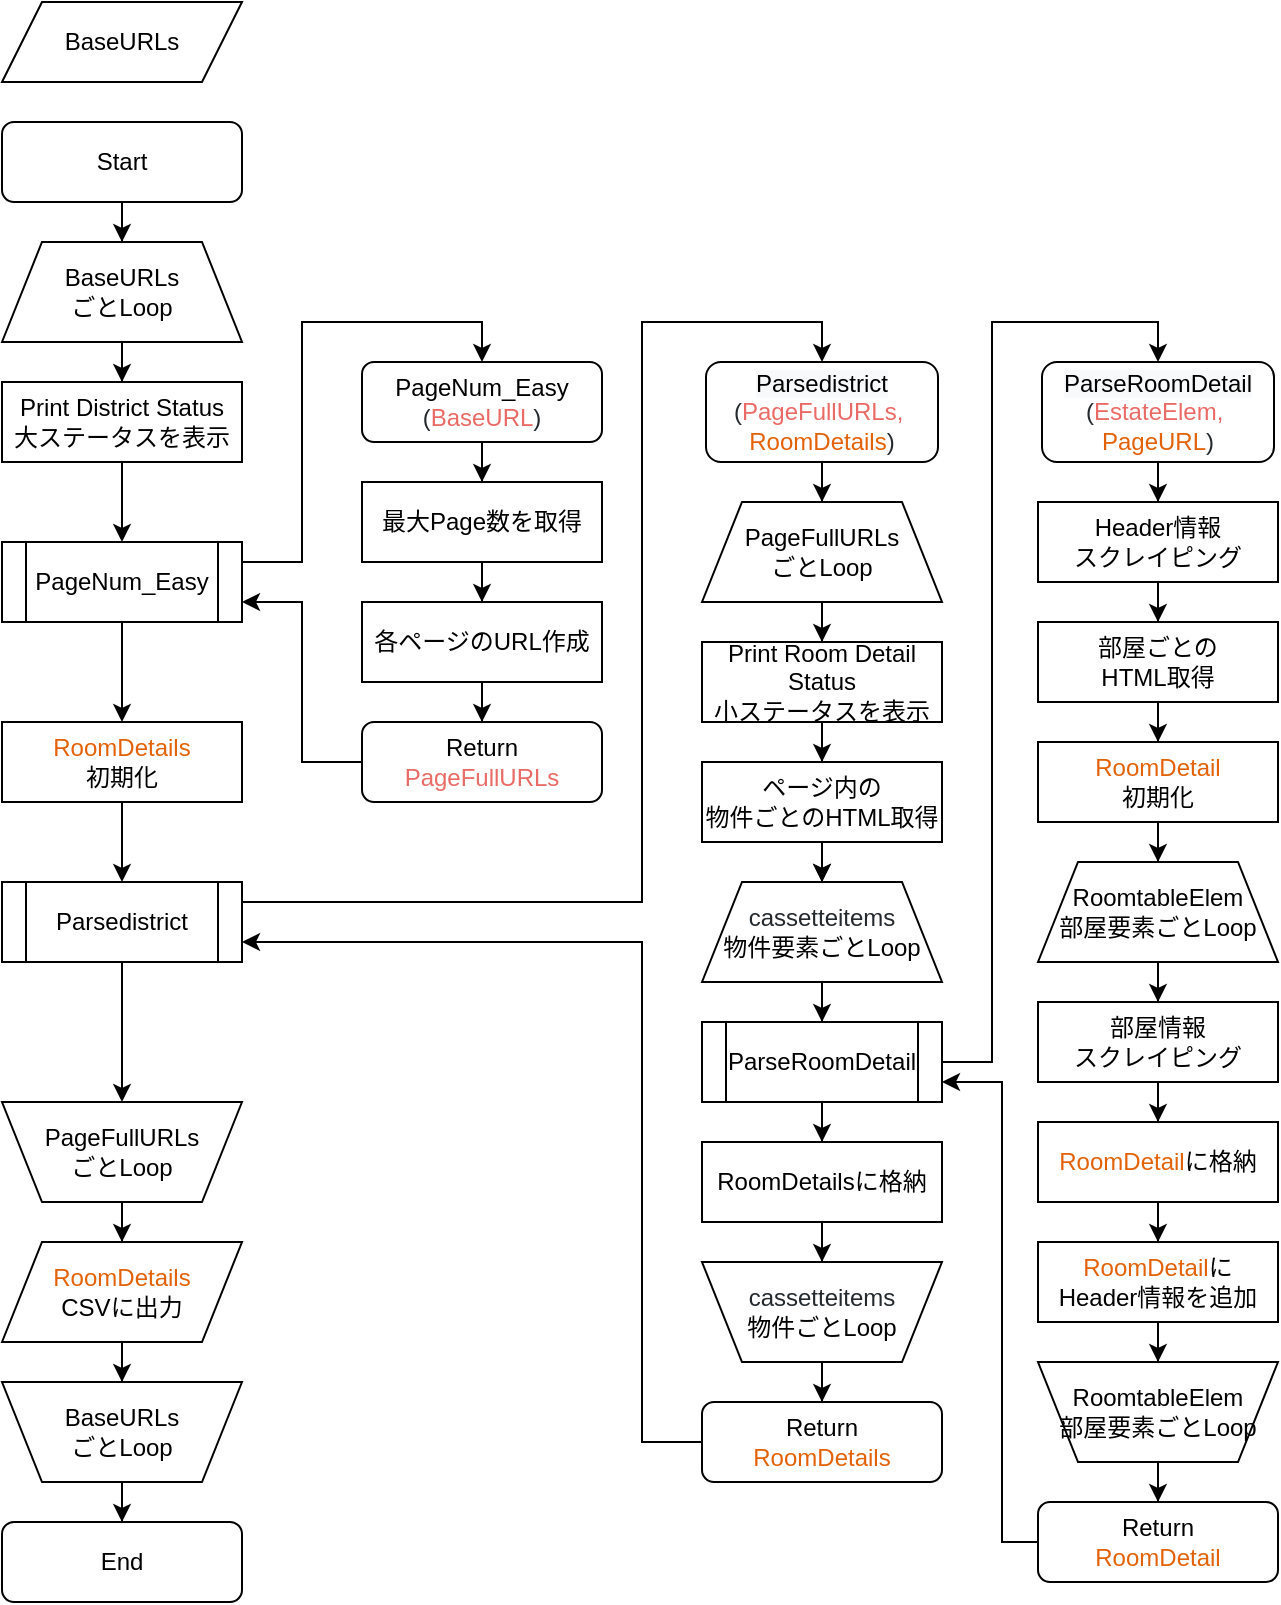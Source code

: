 <mxfile version="14.7.7" type="github">
  <diagram id="C5RBs43oDa-KdzZeNtuy" name="Page-1">
    <mxGraphModel dx="946" dy="589" grid="1" gridSize="10" guides="1" tooltips="1" connect="1" arrows="1" fold="1" page="1" pageScale="1" pageWidth="827" pageHeight="1169" math="0" shadow="0">
      <root>
        <mxCell id="WIyWlLk6GJQsqaUBKTNV-0" />
        <mxCell id="WIyWlLk6GJQsqaUBKTNV-1" parent="WIyWlLk6GJQsqaUBKTNV-0" />
        <mxCell id="9Kswj52puxj7toGKXcYN-34" value="" style="edgeStyle=orthogonalEdgeStyle;rounded=0;orthogonalLoop=1;jettySize=auto;html=1;" edge="1" parent="WIyWlLk6GJQsqaUBKTNV-1" source="WIyWlLk6GJQsqaUBKTNV-3" target="9Kswj52puxj7toGKXcYN-2">
          <mxGeometry relative="1" as="geometry" />
        </mxCell>
        <mxCell id="WIyWlLk6GJQsqaUBKTNV-3" value="Start" style="rounded=1;whiteSpace=wrap;html=1;fontSize=12;glass=0;strokeWidth=1;shadow=0;" parent="WIyWlLk6GJQsqaUBKTNV-1" vertex="1">
          <mxGeometry x="160" y="80" width="120" height="40" as="geometry" />
        </mxCell>
        <mxCell id="WIyWlLk6GJQsqaUBKTNV-4" value="Yes" style="rounded=0;html=1;jettySize=auto;orthogonalLoop=1;fontSize=11;endArrow=block;endFill=0;endSize=8;strokeWidth=1;shadow=0;labelBackgroundColor=none;edgeStyle=orthogonalEdgeStyle;" parent="WIyWlLk6GJQsqaUBKTNV-1" target="WIyWlLk6GJQsqaUBKTNV-10" edge="1">
          <mxGeometry y="20" relative="1" as="geometry">
            <mxPoint as="offset" />
            <mxPoint x="220" y="250" as="sourcePoint" />
          </mxGeometry>
        </mxCell>
        <mxCell id="WIyWlLk6GJQsqaUBKTNV-5" value="No" style="edgeStyle=orthogonalEdgeStyle;rounded=0;html=1;jettySize=auto;orthogonalLoop=1;fontSize=11;endArrow=block;endFill=0;endSize=8;strokeWidth=1;shadow=0;labelBackgroundColor=none;" parent="WIyWlLk6GJQsqaUBKTNV-1" target="WIyWlLk6GJQsqaUBKTNV-7" edge="1">
          <mxGeometry y="10" relative="1" as="geometry">
            <mxPoint as="offset" />
            <mxPoint x="270" y="210" as="sourcePoint" />
          </mxGeometry>
        </mxCell>
        <mxCell id="WIyWlLk6GJQsqaUBKTNV-9" value="Yes" style="edgeStyle=orthogonalEdgeStyle;rounded=0;html=1;jettySize=auto;orthogonalLoop=1;fontSize=11;endArrow=block;endFill=0;endSize=8;strokeWidth=1;shadow=0;labelBackgroundColor=none;" parent="WIyWlLk6GJQsqaUBKTNV-1" target="WIyWlLk6GJQsqaUBKTNV-12" edge="1">
          <mxGeometry y="10" relative="1" as="geometry">
            <mxPoint as="offset" />
            <mxPoint x="270" y="330" as="sourcePoint" />
          </mxGeometry>
        </mxCell>
        <mxCell id="WIyWlLk6GJQsqaUBKTNV-11" value="End" style="rounded=1;whiteSpace=wrap;html=1;fontSize=12;glass=0;strokeWidth=1;shadow=0;" parent="WIyWlLk6GJQsqaUBKTNV-1" vertex="1">
          <mxGeometry x="160" y="780" width="120" height="40" as="geometry" />
        </mxCell>
        <mxCell id="9Kswj52puxj7toGKXcYN-0" value="BaseURLs" style="shape=parallelogram;perimeter=parallelogramPerimeter;whiteSpace=wrap;html=1;fixedSize=1;" vertex="1" parent="WIyWlLk6GJQsqaUBKTNV-1">
          <mxGeometry x="160" y="20" width="120" height="40" as="geometry" />
        </mxCell>
        <mxCell id="9Kswj52puxj7toGKXcYN-5" value="" style="edgeStyle=orthogonalEdgeStyle;rounded=0;orthogonalLoop=1;jettySize=auto;html=1;" edge="1" parent="WIyWlLk6GJQsqaUBKTNV-1" source="9Kswj52puxj7toGKXcYN-2" target="9Kswj52puxj7toGKXcYN-14">
          <mxGeometry relative="1" as="geometry" />
        </mxCell>
        <mxCell id="9Kswj52puxj7toGKXcYN-2" value="BaseURLs&lt;br&gt;ごとLoop" style="shape=trapezoid;perimeter=trapezoidPerimeter;whiteSpace=wrap;html=1;fixedSize=1;" vertex="1" parent="WIyWlLk6GJQsqaUBKTNV-1">
          <mxGeometry x="160" y="140" width="120" height="50" as="geometry" />
        </mxCell>
        <mxCell id="9Kswj52puxj7toGKXcYN-32" value="" style="edgeStyle=orthogonalEdgeStyle;rounded=0;orthogonalLoop=1;jettySize=auto;html=1;" edge="1" parent="WIyWlLk6GJQsqaUBKTNV-1" source="9Kswj52puxj7toGKXcYN-3" target="WIyWlLk6GJQsqaUBKTNV-11">
          <mxGeometry relative="1" as="geometry" />
        </mxCell>
        <mxCell id="9Kswj52puxj7toGKXcYN-3" value="BaseURLs&lt;br&gt;ごとLoop" style="shape=trapezoid;perimeter=trapezoidPerimeter;whiteSpace=wrap;html=1;fixedSize=1;direction=west;" vertex="1" parent="WIyWlLk6GJQsqaUBKTNV-1">
          <mxGeometry x="160" y="710" width="120" height="50" as="geometry" />
        </mxCell>
        <mxCell id="9Kswj52puxj7toGKXcYN-10" value="" style="edgeStyle=orthogonalEdgeStyle;rounded=0;orthogonalLoop=1;jettySize=auto;html=1;exitX=0.5;exitY=1;exitDx=0;exitDy=0;" edge="1" parent="WIyWlLk6GJQsqaUBKTNV-1" source="9Kswj52puxj7toGKXcYN-14" target="9Kswj52puxj7toGKXcYN-9">
          <mxGeometry relative="1" as="geometry">
            <mxPoint x="220" y="270" as="sourcePoint" />
          </mxGeometry>
        </mxCell>
        <mxCell id="9Kswj52puxj7toGKXcYN-19" value="" style="edgeStyle=orthogonalEdgeStyle;rounded=0;orthogonalLoop=1;jettySize=auto;html=1;" edge="1" parent="WIyWlLk6GJQsqaUBKTNV-1" source="9Kswj52puxj7toGKXcYN-6" target="9Kswj52puxj7toGKXcYN-18">
          <mxGeometry relative="1" as="geometry" />
        </mxCell>
        <mxCell id="9Kswj52puxj7toGKXcYN-6" value="&lt;span class=&quot;pl-v&quot; style=&quot;box-sizing: border-box ; font-family: , , &amp;#34;sf mono&amp;#34; , &amp;#34;consolas&amp;#34; , &amp;#34;liberation mono&amp;#34; , &amp;#34;menlo&amp;#34; , monospace ; background-color: rgb(255 , 255 , 255)&quot;&gt;&lt;span class=&quot;pl-token&quot; style=&quot;box-sizing: border-box&quot;&gt;PageNum_Easy&lt;br&gt;&lt;/span&gt;&lt;/span&gt;&lt;span style=&quot;color: rgb(36 , 41 , 46) ; font-family: , , &amp;#34;sf mono&amp;#34; , &amp;#34;consolas&amp;#34; , &amp;#34;liberation mono&amp;#34; , &amp;#34;menlo&amp;#34; , monospace ; background-color: rgb(255 , 255 , 255)&quot;&gt;(&lt;/span&gt;&lt;span style=&quot;background-color: rgb(255 , 255 , 255)&quot;&gt;&lt;font color=&quot;#ea6b66&quot;&gt;BaseURL&lt;/font&gt;&lt;/span&gt;&lt;span style=&quot;color: rgb(36 , 41 , 46) ; font-family: , , &amp;#34;sf mono&amp;#34; , &amp;#34;consolas&amp;#34; , &amp;#34;liberation mono&amp;#34; , &amp;#34;menlo&amp;#34; , monospace ; background-color: rgb(255 , 255 , 255)&quot;&gt;)&lt;/span&gt;" style="rounded=1;whiteSpace=wrap;html=1;fontSize=12;glass=0;strokeWidth=1;shadow=0;" vertex="1" parent="WIyWlLk6GJQsqaUBKTNV-1">
          <mxGeometry x="340" y="200" width="120" height="40" as="geometry" />
        </mxCell>
        <mxCell id="9Kswj52puxj7toGKXcYN-12" style="edgeStyle=orthogonalEdgeStyle;rounded=0;orthogonalLoop=1;jettySize=auto;html=1;entryX=0.5;entryY=0;entryDx=0;entryDy=0;exitX=1;exitY=0.25;exitDx=0;exitDy=0;" edge="1" parent="WIyWlLk6GJQsqaUBKTNV-1" source="9Kswj52puxj7toGKXcYN-9" target="9Kswj52puxj7toGKXcYN-6">
          <mxGeometry relative="1" as="geometry" />
        </mxCell>
        <mxCell id="9Kswj52puxj7toGKXcYN-27" value="" style="edgeStyle=orthogonalEdgeStyle;rounded=0;orthogonalLoop=1;jettySize=auto;html=1;entryX=0.5;entryY=0;entryDx=0;entryDy=0;" edge="1" parent="WIyWlLk6GJQsqaUBKTNV-1" source="9Kswj52puxj7toGKXcYN-9" target="9Kswj52puxj7toGKXcYN-46">
          <mxGeometry relative="1" as="geometry">
            <mxPoint x="130" y="400" as="targetPoint" />
          </mxGeometry>
        </mxCell>
        <mxCell id="9Kswj52puxj7toGKXcYN-9" value="PageNum_Easy" style="shape=process;whiteSpace=wrap;html=1;backgroundOutline=1;" vertex="1" parent="WIyWlLk6GJQsqaUBKTNV-1">
          <mxGeometry x="160" y="290" width="120" height="40" as="geometry" />
        </mxCell>
        <mxCell id="9Kswj52puxj7toGKXcYN-14" value="&lt;span&gt;Print District Status&lt;/span&gt;&lt;br&gt;&lt;span&gt;大ステータスを表示&lt;/span&gt;" style="rounded=0;whiteSpace=wrap;html=1;" vertex="1" parent="WIyWlLk6GJQsqaUBKTNV-1">
          <mxGeometry x="160" y="210" width="120" height="40" as="geometry" />
        </mxCell>
        <mxCell id="9Kswj52puxj7toGKXcYN-21" value="" style="edgeStyle=orthogonalEdgeStyle;rounded=0;orthogonalLoop=1;jettySize=auto;html=1;" edge="1" parent="WIyWlLk6GJQsqaUBKTNV-1" source="9Kswj52puxj7toGKXcYN-18" target="9Kswj52puxj7toGKXcYN-20">
          <mxGeometry relative="1" as="geometry" />
        </mxCell>
        <mxCell id="9Kswj52puxj7toGKXcYN-18" value="最大Page数を取得" style="rounded=0;whiteSpace=wrap;html=1;" vertex="1" parent="WIyWlLk6GJQsqaUBKTNV-1">
          <mxGeometry x="340" y="260" width="120" height="40" as="geometry" />
        </mxCell>
        <mxCell id="9Kswj52puxj7toGKXcYN-23" value="" style="edgeStyle=orthogonalEdgeStyle;rounded=0;orthogonalLoop=1;jettySize=auto;html=1;entryX=0.5;entryY=0;entryDx=0;entryDy=0;" edge="1" parent="WIyWlLk6GJQsqaUBKTNV-1" source="9Kswj52puxj7toGKXcYN-20" target="9Kswj52puxj7toGKXcYN-22">
          <mxGeometry relative="1" as="geometry">
            <mxPoint x="400" y="380" as="targetPoint" />
          </mxGeometry>
        </mxCell>
        <mxCell id="9Kswj52puxj7toGKXcYN-20" value="各ページのURL作成" style="rounded=0;whiteSpace=wrap;html=1;" vertex="1" parent="WIyWlLk6GJQsqaUBKTNV-1">
          <mxGeometry x="340" y="320" width="120" height="40" as="geometry" />
        </mxCell>
        <mxCell id="9Kswj52puxj7toGKXcYN-24" style="edgeStyle=orthogonalEdgeStyle;rounded=0;orthogonalLoop=1;jettySize=auto;html=1;entryX=1;entryY=0.75;entryDx=0;entryDy=0;exitX=0;exitY=0.5;exitDx=0;exitDy=0;" edge="1" parent="WIyWlLk6GJQsqaUBKTNV-1" source="9Kswj52puxj7toGKXcYN-22" target="9Kswj52puxj7toGKXcYN-9">
          <mxGeometry relative="1" as="geometry">
            <mxPoint x="340" y="390" as="sourcePoint" />
          </mxGeometry>
        </mxCell>
        <mxCell id="9Kswj52puxj7toGKXcYN-22" value="&lt;span style=&quot;background-color: rgb(255 , 255 , 255)&quot;&gt;Return&lt;br&gt;&lt;/span&gt;&lt;span style=&quot;background-color: rgb(255 , 255 , 255)&quot;&gt;&lt;font color=&quot;#ea6b66&quot;&gt;PageFullURLs&lt;/font&gt;&lt;/span&gt;" style="rounded=1;whiteSpace=wrap;html=1;fontSize=12;glass=0;strokeWidth=1;shadow=0;" vertex="1" parent="WIyWlLk6GJQsqaUBKTNV-1">
          <mxGeometry x="340" y="380" width="120" height="40" as="geometry" />
        </mxCell>
        <mxCell id="9Kswj52puxj7toGKXcYN-37" value="" style="edgeStyle=orthogonalEdgeStyle;rounded=0;orthogonalLoop=1;jettySize=auto;html=1;" edge="1" parent="WIyWlLk6GJQsqaUBKTNV-1" source="9Kswj52puxj7toGKXcYN-26" target="9Kswj52puxj7toGKXcYN-31">
          <mxGeometry relative="1" as="geometry" />
        </mxCell>
        <mxCell id="9Kswj52puxj7toGKXcYN-26" value="PageFullURLs&lt;br&gt;ごとLoop" style="shape=trapezoid;perimeter=trapezoidPerimeter;whiteSpace=wrap;html=1;fixedSize=1;" vertex="1" parent="WIyWlLk6GJQsqaUBKTNV-1">
          <mxGeometry x="510" y="270" width="120" height="50" as="geometry" />
        </mxCell>
        <mxCell id="9Kswj52puxj7toGKXcYN-41" value="" style="edgeStyle=orthogonalEdgeStyle;rounded=0;orthogonalLoop=1;jettySize=auto;html=1;" edge="1" parent="WIyWlLk6GJQsqaUBKTNV-1" source="9Kswj52puxj7toGKXcYN-29" target="9Kswj52puxj7toGKXcYN-40">
          <mxGeometry relative="1" as="geometry" />
        </mxCell>
        <mxCell id="9Kswj52puxj7toGKXcYN-29" value="PageFullURLs&lt;br&gt;ごとLoop" style="shape=trapezoid;perimeter=trapezoidPerimeter;whiteSpace=wrap;html=1;fixedSize=1;direction=west;" vertex="1" parent="WIyWlLk6GJQsqaUBKTNV-1">
          <mxGeometry x="160" y="570" width="120" height="50" as="geometry" />
        </mxCell>
        <mxCell id="9Kswj52puxj7toGKXcYN-54" value="" style="edgeStyle=orthogonalEdgeStyle;rounded=0;orthogonalLoop=1;jettySize=auto;html=1;" edge="1" parent="WIyWlLk6GJQsqaUBKTNV-1" source="9Kswj52puxj7toGKXcYN-31" target="9Kswj52puxj7toGKXcYN-53">
          <mxGeometry relative="1" as="geometry" />
        </mxCell>
        <mxCell id="9Kswj52puxj7toGKXcYN-76" value="" style="edgeStyle=orthogonalEdgeStyle;rounded=0;orthogonalLoop=1;jettySize=auto;html=1;" edge="1" parent="WIyWlLk6GJQsqaUBKTNV-1" source="9Kswj52puxj7toGKXcYN-31" target="9Kswj52puxj7toGKXcYN-55">
          <mxGeometry relative="1" as="geometry" />
        </mxCell>
        <mxCell id="9Kswj52puxj7toGKXcYN-31" value="&lt;span&gt;Print Room Detail Status&lt;/span&gt;&lt;br&gt;&lt;span&gt;小ステータスを表示&lt;/span&gt;" style="rounded=0;whiteSpace=wrap;html=1;" vertex="1" parent="WIyWlLk6GJQsqaUBKTNV-1">
          <mxGeometry x="510" y="340" width="120" height="40" as="geometry" />
        </mxCell>
        <mxCell id="9Kswj52puxj7toGKXcYN-42" value="" style="edgeStyle=orthogonalEdgeStyle;rounded=0;orthogonalLoop=1;jettySize=auto;html=1;" edge="1" parent="WIyWlLk6GJQsqaUBKTNV-1" source="9Kswj52puxj7toGKXcYN-40" target="9Kswj52puxj7toGKXcYN-3">
          <mxGeometry relative="1" as="geometry" />
        </mxCell>
        <mxCell id="9Kswj52puxj7toGKXcYN-40" value="&lt;span style=&quot;color: rgb(227 , 98 , 9) ; font-family: , , &amp;#34;sf mono&amp;#34; , &amp;#34;consolas&amp;#34; , &amp;#34;liberation mono&amp;#34; , &amp;#34;menlo&amp;#34; , monospace ; background-color: rgb(255 , 255 , 255)&quot;&gt;RoomDetails&lt;/span&gt;&lt;br&gt;CSVに出力" style="shape=parallelogram;perimeter=parallelogramPerimeter;whiteSpace=wrap;html=1;fixedSize=1;" vertex="1" parent="WIyWlLk6GJQsqaUBKTNV-1">
          <mxGeometry x="160" y="640" width="120" height="50" as="geometry" />
        </mxCell>
        <mxCell id="9Kswj52puxj7toGKXcYN-48" style="edgeStyle=orthogonalEdgeStyle;rounded=0;orthogonalLoop=1;jettySize=auto;html=1;entryX=0.5;entryY=0;entryDx=0;entryDy=0;exitX=1;exitY=0.25;exitDx=0;exitDy=0;" edge="1" parent="WIyWlLk6GJQsqaUBKTNV-1" source="9Kswj52puxj7toGKXcYN-43" target="9Kswj52puxj7toGKXcYN-45">
          <mxGeometry relative="1" as="geometry">
            <Array as="points">
              <mxPoint x="480" y="470" />
              <mxPoint x="480" y="180" />
              <mxPoint x="570" y="180" />
            </Array>
          </mxGeometry>
        </mxCell>
        <mxCell id="9Kswj52puxj7toGKXcYN-64" value="" style="edgeStyle=orthogonalEdgeStyle;rounded=0;orthogonalLoop=1;jettySize=auto;html=1;entryX=0.5;entryY=1;entryDx=0;entryDy=0;" edge="1" parent="WIyWlLk6GJQsqaUBKTNV-1" source="9Kswj52puxj7toGKXcYN-43" target="9Kswj52puxj7toGKXcYN-29">
          <mxGeometry relative="1" as="geometry">
            <mxPoint x="220" y="540" as="targetPoint" />
          </mxGeometry>
        </mxCell>
        <mxCell id="9Kswj52puxj7toGKXcYN-43" value="Parsedistrict" style="shape=process;whiteSpace=wrap;html=1;backgroundOutline=1;" vertex="1" parent="WIyWlLk6GJQsqaUBKTNV-1">
          <mxGeometry x="160" y="460" width="120" height="40" as="geometry" />
        </mxCell>
        <mxCell id="9Kswj52puxj7toGKXcYN-52" style="edgeStyle=orthogonalEdgeStyle;rounded=0;orthogonalLoop=1;jettySize=auto;html=1;entryX=0.5;entryY=0;entryDx=0;entryDy=0;" edge="1" parent="WIyWlLk6GJQsqaUBKTNV-1" source="9Kswj52puxj7toGKXcYN-45" target="9Kswj52puxj7toGKXcYN-26">
          <mxGeometry relative="1" as="geometry" />
        </mxCell>
        <mxCell id="9Kswj52puxj7toGKXcYN-45" value="&lt;span class=&quot;pl-v&quot; style=&quot;box-sizing: border-box ; font-family: , , &amp;#34;sf mono&amp;#34; , &amp;#34;consolas&amp;#34; , &amp;#34;liberation mono&amp;#34; , &amp;#34;menlo&amp;#34; , monospace ; background-color: rgb(255 , 255 , 255)&quot;&gt;&lt;span class=&quot;pl-token&quot; style=&quot;box-sizing: border-box&quot;&gt;&lt;span style=&quot;background-color: rgb(248 , 249 , 250)&quot;&gt;Parsedistrict&lt;/span&gt;&lt;br&gt;&lt;/span&gt;&lt;/span&gt;&lt;span style=&quot;color: rgb(36 , 41 , 46) ; font-family: , , &amp;#34;sf mono&amp;#34; , &amp;#34;consolas&amp;#34; , &amp;#34;liberation mono&amp;#34; , &amp;#34;menlo&amp;#34; , monospace ; background-color: rgb(255 , 255 , 255)&quot;&gt;(&lt;/span&gt;&lt;span style=&quot;color: rgb(234 , 107 , 102) ; background-color: rgb(255 , 255 , 255)&quot;&gt;PageFullURLs,&amp;nbsp;&lt;br&gt;&lt;/span&gt;&lt;span style=&quot;color: rgb(227 , 98 , 9) ; font-family: , , &amp;#34;sf mono&amp;#34; , &amp;#34;consolas&amp;#34; , &amp;#34;liberation mono&amp;#34; , &amp;#34;menlo&amp;#34; , monospace ; background-color: rgb(255 , 255 , 255)&quot;&gt;RoomDetails&lt;/span&gt;&lt;span style=&quot;color: rgb(36 , 41 , 46) ; font-family: , , &amp;#34;sf mono&amp;#34; , &amp;#34;consolas&amp;#34; , &amp;#34;liberation mono&amp;#34; , &amp;#34;menlo&amp;#34; , monospace ; background-color: rgb(255 , 255 , 255)&quot;&gt;)&lt;/span&gt;" style="rounded=1;whiteSpace=wrap;html=1;fontSize=12;glass=0;strokeWidth=1;shadow=0;" vertex="1" parent="WIyWlLk6GJQsqaUBKTNV-1">
          <mxGeometry x="512" y="200" width="116" height="50" as="geometry" />
        </mxCell>
        <mxCell id="9Kswj52puxj7toGKXcYN-47" value="" style="edgeStyle=orthogonalEdgeStyle;rounded=0;orthogonalLoop=1;jettySize=auto;html=1;" edge="1" parent="WIyWlLk6GJQsqaUBKTNV-1" source="9Kswj52puxj7toGKXcYN-46" target="9Kswj52puxj7toGKXcYN-43">
          <mxGeometry relative="1" as="geometry" />
        </mxCell>
        <mxCell id="9Kswj52puxj7toGKXcYN-46" value="&lt;span style=&quot;color: rgb(227 , 98 , 9) ; background-color: rgb(255 , 255 , 255)&quot;&gt;RoomDetails&lt;br&gt;&lt;/span&gt;初期化" style="whiteSpace=wrap;html=1;" vertex="1" parent="WIyWlLk6GJQsqaUBKTNV-1">
          <mxGeometry x="160" y="380" width="120" height="40" as="geometry" />
        </mxCell>
        <mxCell id="9Kswj52puxj7toGKXcYN-56" value="" style="edgeStyle=orthogonalEdgeStyle;rounded=0;orthogonalLoop=1;jettySize=auto;html=1;" edge="1" parent="WIyWlLk6GJQsqaUBKTNV-1" source="9Kswj52puxj7toGKXcYN-53" target="9Kswj52puxj7toGKXcYN-55">
          <mxGeometry relative="1" as="geometry" />
        </mxCell>
        <mxCell id="9Kswj52puxj7toGKXcYN-53" value="ページ内の&lt;br&gt;物件ごとのHTML取得" style="whiteSpace=wrap;html=1;rounded=0;" vertex="1" parent="WIyWlLk6GJQsqaUBKTNV-1">
          <mxGeometry x="510" y="400" width="120" height="40" as="geometry" />
        </mxCell>
        <mxCell id="9Kswj52puxj7toGKXcYN-59" value="" style="edgeStyle=orthogonalEdgeStyle;rounded=0;orthogonalLoop=1;jettySize=auto;html=1;" edge="1" parent="WIyWlLk6GJQsqaUBKTNV-1" source="9Kswj52puxj7toGKXcYN-55" target="9Kswj52puxj7toGKXcYN-58">
          <mxGeometry relative="1" as="geometry" />
        </mxCell>
        <mxCell id="9Kswj52puxj7toGKXcYN-55" value="&lt;span style=&quot;color: rgb(36 , 41 , 46) ; font-family: , , &amp;#34;sf mono&amp;#34; , &amp;#34;consolas&amp;#34; , &amp;#34;liberation mono&amp;#34; , &amp;#34;menlo&amp;#34; , monospace ; background-color: rgb(255 , 255 , 255)&quot;&gt;cassetteitems&lt;br&gt;&lt;/span&gt;物件要素ごとLoop" style="shape=trapezoid;perimeter=trapezoidPerimeter;whiteSpace=wrap;html=1;fixedSize=1;" vertex="1" parent="WIyWlLk6GJQsqaUBKTNV-1">
          <mxGeometry x="510" y="460" width="120" height="50" as="geometry" />
        </mxCell>
        <mxCell id="9Kswj52puxj7toGKXcYN-62" value="" style="edgeStyle=orthogonalEdgeStyle;rounded=0;orthogonalLoop=1;jettySize=auto;html=1;" edge="1" parent="WIyWlLk6GJQsqaUBKTNV-1" source="9Kswj52puxj7toGKXcYN-57" target="9Kswj52puxj7toGKXcYN-61">
          <mxGeometry relative="1" as="geometry" />
        </mxCell>
        <mxCell id="9Kswj52puxj7toGKXcYN-57" value="&lt;span style=&quot;color: rgb(36 , 41 , 46) ; font-family: , , &amp;#34;sf mono&amp;#34; , &amp;#34;consolas&amp;#34; , &amp;#34;liberation mono&amp;#34; , &amp;#34;menlo&amp;#34; , monospace ; background-color: rgb(255 , 255 , 255)&quot;&gt;cassetteitems&lt;br&gt;&lt;/span&gt;物件ごとLoop" style="shape=trapezoid;perimeter=trapezoidPerimeter;whiteSpace=wrap;html=1;fixedSize=1;direction=west;" vertex="1" parent="WIyWlLk6GJQsqaUBKTNV-1">
          <mxGeometry x="510" y="650" width="120" height="50" as="geometry" />
        </mxCell>
        <mxCell id="9Kswj52puxj7toGKXcYN-60" value="" style="edgeStyle=orthogonalEdgeStyle;rounded=0;orthogonalLoop=1;jettySize=auto;html=1;" edge="1" parent="WIyWlLk6GJQsqaUBKTNV-1" source="9Kswj52puxj7toGKXcYN-58" target="9Kswj52puxj7toGKXcYN-69">
          <mxGeometry relative="1" as="geometry" />
        </mxCell>
        <mxCell id="9Kswj52puxj7toGKXcYN-66" style="edgeStyle=orthogonalEdgeStyle;rounded=0;orthogonalLoop=1;jettySize=auto;html=1;entryX=0.5;entryY=0;entryDx=0;entryDy=0;" edge="1" parent="WIyWlLk6GJQsqaUBKTNV-1" source="9Kswj52puxj7toGKXcYN-58" target="9Kswj52puxj7toGKXcYN-65">
          <mxGeometry relative="1" as="geometry">
            <Array as="points">
              <mxPoint x="655" y="550" />
              <mxPoint x="655" y="180" />
              <mxPoint x="738" y="180" />
            </Array>
          </mxGeometry>
        </mxCell>
        <mxCell id="9Kswj52puxj7toGKXcYN-58" value="ParseRoomDetail" style="shape=process;whiteSpace=wrap;html=1;backgroundOutline=1;" vertex="1" parent="WIyWlLk6GJQsqaUBKTNV-1">
          <mxGeometry x="510" y="530" width="120" height="40" as="geometry" />
        </mxCell>
        <mxCell id="9Kswj52puxj7toGKXcYN-63" style="edgeStyle=orthogonalEdgeStyle;rounded=0;orthogonalLoop=1;jettySize=auto;html=1;entryX=1;entryY=0.75;entryDx=0;entryDy=0;exitX=0;exitY=0.5;exitDx=0;exitDy=0;" edge="1" parent="WIyWlLk6GJQsqaUBKTNV-1" source="9Kswj52puxj7toGKXcYN-61" target="9Kswj52puxj7toGKXcYN-43">
          <mxGeometry relative="1" as="geometry">
            <Array as="points">
              <mxPoint x="480" y="740" />
              <mxPoint x="480" y="490" />
            </Array>
          </mxGeometry>
        </mxCell>
        <mxCell id="9Kswj52puxj7toGKXcYN-61" value="&lt;span style=&quot;background-color: rgb(255 , 255 , 255)&quot;&gt;Return&lt;br&gt;&lt;/span&gt;&lt;span style=&quot;color: rgb(227 , 98 , 9) ; font-family: , , &amp;#34;sf mono&amp;#34; , &amp;#34;consolas&amp;#34; , &amp;#34;liberation mono&amp;#34; , &amp;#34;menlo&amp;#34; , monospace ; background-color: rgb(255 , 255 , 255)&quot;&gt;RoomDetails&lt;/span&gt;" style="rounded=1;whiteSpace=wrap;html=1;fontSize=12;glass=0;strokeWidth=1;shadow=0;" vertex="1" parent="WIyWlLk6GJQsqaUBKTNV-1">
          <mxGeometry x="510" y="720" width="120" height="40" as="geometry" />
        </mxCell>
        <mxCell id="9Kswj52puxj7toGKXcYN-68" value="" style="edgeStyle=orthogonalEdgeStyle;rounded=0;orthogonalLoop=1;jettySize=auto;html=1;" edge="1" parent="WIyWlLk6GJQsqaUBKTNV-1" source="9Kswj52puxj7toGKXcYN-65" target="9Kswj52puxj7toGKXcYN-67">
          <mxGeometry relative="1" as="geometry" />
        </mxCell>
        <mxCell id="9Kswj52puxj7toGKXcYN-65" value="&lt;span class=&quot;pl-v&quot; style=&quot;box-sizing: border-box ; font-family: , , &amp;#34;sf mono&amp;#34; , &amp;#34;consolas&amp;#34; , &amp;#34;liberation mono&amp;#34; , &amp;#34;menlo&amp;#34; , monospace ; background-color: rgb(255 , 255 , 255)&quot;&gt;&lt;span class=&quot;pl-token&quot; style=&quot;box-sizing: border-box&quot;&gt;&lt;span style=&quot;background-color: rgb(248 , 249 , 250)&quot;&gt;ParseRoomDetail&lt;/span&gt;&lt;br&gt;&lt;/span&gt;&lt;/span&gt;&lt;span style=&quot;color: rgb(36 , 41 , 46) ; font-family: , , &amp;#34;sf mono&amp;#34; , &amp;#34;consolas&amp;#34; , &amp;#34;liberation mono&amp;#34; , &amp;#34;menlo&amp;#34; , monospace ; background-color: rgb(255 , 255 , 255)&quot;&gt;(&lt;/span&gt;&lt;span style=&quot;color: rgb(234 , 107 , 102) ; background-color: rgb(255 , 255 , 255)&quot;&gt;EstateElem,&amp;nbsp;&lt;br&gt;&lt;/span&gt;&lt;span style=&quot;color: rgb(227 , 98 , 9) ; font-family: , , &amp;#34;sf mono&amp;#34; , &amp;#34;consolas&amp;#34; , &amp;#34;liberation mono&amp;#34; , &amp;#34;menlo&amp;#34; , monospace ; background-color: rgb(255 , 255 , 255)&quot;&gt;PageURL&lt;/span&gt;&lt;span style=&quot;color: rgb(36 , 41 , 46) ; font-family: , , &amp;#34;sf mono&amp;#34; , &amp;#34;consolas&amp;#34; , &amp;#34;liberation mono&amp;#34; , &amp;#34;menlo&amp;#34; , monospace ; background-color: rgb(255 , 255 , 255)&quot;&gt;)&lt;/span&gt;" style="rounded=1;whiteSpace=wrap;html=1;fontSize=12;glass=0;strokeWidth=1;shadow=0;" vertex="1" parent="WIyWlLk6GJQsqaUBKTNV-1">
          <mxGeometry x="680" y="200" width="116" height="50" as="geometry" />
        </mxCell>
        <mxCell id="9Kswj52puxj7toGKXcYN-77" value="" style="edgeStyle=orthogonalEdgeStyle;rounded=0;orthogonalLoop=1;jettySize=auto;html=1;" edge="1" parent="WIyWlLk6GJQsqaUBKTNV-1" source="9Kswj52puxj7toGKXcYN-67" target="9Kswj52puxj7toGKXcYN-75">
          <mxGeometry relative="1" as="geometry" />
        </mxCell>
        <mxCell id="9Kswj52puxj7toGKXcYN-67" value="Header情報&lt;br&gt;スクレイピング" style="rounded=0;whiteSpace=wrap;html=1;" vertex="1" parent="WIyWlLk6GJQsqaUBKTNV-1">
          <mxGeometry x="678" y="270" width="120" height="40" as="geometry" />
        </mxCell>
        <mxCell id="9Kswj52puxj7toGKXcYN-73" value="" style="edgeStyle=orthogonalEdgeStyle;rounded=0;orthogonalLoop=1;jettySize=auto;html=1;" edge="1" parent="WIyWlLk6GJQsqaUBKTNV-1" source="9Kswj52puxj7toGKXcYN-69" target="9Kswj52puxj7toGKXcYN-57">
          <mxGeometry relative="1" as="geometry" />
        </mxCell>
        <mxCell id="9Kswj52puxj7toGKXcYN-69" value="RoomDetailsに格納" style="whiteSpace=wrap;html=1;rounded=0;" vertex="1" parent="WIyWlLk6GJQsqaUBKTNV-1">
          <mxGeometry x="510" y="590" width="120" height="40" as="geometry" />
        </mxCell>
        <mxCell id="9Kswj52puxj7toGKXcYN-82" value="" style="edgeStyle=orthogonalEdgeStyle;rounded=0;orthogonalLoop=1;jettySize=auto;html=1;entryX=0.5;entryY=0;entryDx=0;entryDy=0;" edge="1" parent="WIyWlLk6GJQsqaUBKTNV-1" source="9Kswj52puxj7toGKXcYN-74" target="9Kswj52puxj7toGKXcYN-85">
          <mxGeometry relative="1" as="geometry" />
        </mxCell>
        <mxCell id="9Kswj52puxj7toGKXcYN-74" value="部屋情報&lt;br&gt;スクレイピング" style="rounded=0;whiteSpace=wrap;html=1;" vertex="1" parent="WIyWlLk6GJQsqaUBKTNV-1">
          <mxGeometry x="678" y="520" width="120" height="40" as="geometry" />
        </mxCell>
        <mxCell id="9Kswj52puxj7toGKXcYN-79" value="" style="edgeStyle=orthogonalEdgeStyle;rounded=0;orthogonalLoop=1;jettySize=auto;html=1;entryX=0.5;entryY=0;entryDx=0;entryDy=0;" edge="1" parent="WIyWlLk6GJQsqaUBKTNV-1" source="9Kswj52puxj7toGKXcYN-75" target="9Kswj52puxj7toGKXcYN-83">
          <mxGeometry relative="1" as="geometry" />
        </mxCell>
        <mxCell id="9Kswj52puxj7toGKXcYN-75" value="部屋ごとの&lt;br&gt;HTML取得" style="whiteSpace=wrap;html=1;rounded=0;" vertex="1" parent="WIyWlLk6GJQsqaUBKTNV-1">
          <mxGeometry x="678" y="330" width="120" height="40" as="geometry" />
        </mxCell>
        <mxCell id="9Kswj52puxj7toGKXcYN-80" value="" style="edgeStyle=orthogonalEdgeStyle;rounded=0;orthogonalLoop=1;jettySize=auto;html=1;" edge="1" parent="WIyWlLk6GJQsqaUBKTNV-1" source="9Kswj52puxj7toGKXcYN-78" target="9Kswj52puxj7toGKXcYN-74">
          <mxGeometry relative="1" as="geometry" />
        </mxCell>
        <mxCell id="9Kswj52puxj7toGKXcYN-78" value="&lt;span style=&quot;background-color: rgb(255 , 255 , 255)&quot;&gt;RoomtableElem&lt;/span&gt;&lt;span style=&quot;color: rgb(36 , 41 , 46) ; font-family: , , &amp;#34;sf mono&amp;#34; , &amp;#34;consolas&amp;#34; , &amp;#34;liberation mono&amp;#34; , &amp;#34;menlo&amp;#34; , monospace ; background-color: rgb(255 , 255 , 255)&quot;&gt;&lt;br&gt;&lt;/span&gt;部屋要素ごとLoop" style="shape=trapezoid;perimeter=trapezoidPerimeter;whiteSpace=wrap;html=1;fixedSize=1;" vertex="1" parent="WIyWlLk6GJQsqaUBKTNV-1">
          <mxGeometry x="678" y="450" width="120" height="50" as="geometry" />
        </mxCell>
        <mxCell id="9Kswj52puxj7toGKXcYN-89" value="" style="edgeStyle=orthogonalEdgeStyle;rounded=0;orthogonalLoop=1;jettySize=auto;html=1;" edge="1" parent="WIyWlLk6GJQsqaUBKTNV-1" source="9Kswj52puxj7toGKXcYN-81" target="9Kswj52puxj7toGKXcYN-88">
          <mxGeometry relative="1" as="geometry" />
        </mxCell>
        <mxCell id="9Kswj52puxj7toGKXcYN-81" value="&lt;span style=&quot;background-color: rgb(255 , 255 , 255)&quot;&gt;RoomtableElem&lt;/span&gt;&lt;span style=&quot;color: rgb(36 , 41 , 46) ; font-family: , , &amp;#34;sf mono&amp;#34; , &amp;#34;consolas&amp;#34; , &amp;#34;liberation mono&amp;#34; , &amp;#34;menlo&amp;#34; , monospace ; background-color: rgb(255 , 255 , 255)&quot;&gt;&lt;br&gt;&lt;/span&gt;部屋要素ごとLoop" style="shape=trapezoid;perimeter=trapezoidPerimeter;whiteSpace=wrap;html=1;fixedSize=1;direction=west;" vertex="1" parent="WIyWlLk6GJQsqaUBKTNV-1">
          <mxGeometry x="678" y="700" width="120" height="50" as="geometry" />
        </mxCell>
        <mxCell id="9Kswj52puxj7toGKXcYN-84" value="" style="edgeStyle=orthogonalEdgeStyle;rounded=0;orthogonalLoop=1;jettySize=auto;html=1;" edge="1" parent="WIyWlLk6GJQsqaUBKTNV-1" source="9Kswj52puxj7toGKXcYN-83" target="9Kswj52puxj7toGKXcYN-78">
          <mxGeometry relative="1" as="geometry" />
        </mxCell>
        <mxCell id="9Kswj52puxj7toGKXcYN-83" value="&lt;span style=&quot;color: rgb(227 , 98 , 9) ; background-color: rgb(255 , 255 , 255)&quot;&gt;RoomDetail&lt;br&gt;&lt;/span&gt;初期化" style="whiteSpace=wrap;html=1;" vertex="1" parent="WIyWlLk6GJQsqaUBKTNV-1">
          <mxGeometry x="678" y="390" width="120" height="40" as="geometry" />
        </mxCell>
        <mxCell id="9Kswj52puxj7toGKXcYN-87" value="" style="edgeStyle=orthogonalEdgeStyle;rounded=0;orthogonalLoop=1;jettySize=auto;html=1;entryX=0.5;entryY=0;entryDx=0;entryDy=0;" edge="1" parent="WIyWlLk6GJQsqaUBKTNV-1" source="9Kswj52puxj7toGKXcYN-85" target="9Kswj52puxj7toGKXcYN-91">
          <mxGeometry relative="1" as="geometry" />
        </mxCell>
        <mxCell id="9Kswj52puxj7toGKXcYN-85" value="&lt;span style=&quot;color: rgb(227 , 98 , 9) ; background-color: rgb(255 , 255 , 255)&quot;&gt;RoomDetail&lt;/span&gt;に格納" style="rounded=0;whiteSpace=wrap;html=1;" vertex="1" parent="WIyWlLk6GJQsqaUBKTNV-1">
          <mxGeometry x="678" y="580" width="120" height="40" as="geometry" />
        </mxCell>
        <mxCell id="9Kswj52puxj7toGKXcYN-90" style="edgeStyle=orthogonalEdgeStyle;rounded=0;orthogonalLoop=1;jettySize=auto;html=1;entryX=1;entryY=0.75;entryDx=0;entryDy=0;exitX=0;exitY=0.5;exitDx=0;exitDy=0;" edge="1" parent="WIyWlLk6GJQsqaUBKTNV-1" source="9Kswj52puxj7toGKXcYN-88" target="9Kswj52puxj7toGKXcYN-58">
          <mxGeometry relative="1" as="geometry">
            <Array as="points">
              <mxPoint x="660" y="790" />
              <mxPoint x="660" y="560" />
            </Array>
          </mxGeometry>
        </mxCell>
        <mxCell id="9Kswj52puxj7toGKXcYN-88" value="&lt;span style=&quot;background-color: rgb(255 , 255 , 255)&quot;&gt;Return&lt;br&gt;&lt;/span&gt;&lt;span style=&quot;color: rgb(227 , 98 , 9) ; font-family: , , &amp;#34;sf mono&amp;#34; , &amp;#34;consolas&amp;#34; , &amp;#34;liberation mono&amp;#34; , &amp;#34;menlo&amp;#34; , monospace ; background-color: rgb(255 , 255 , 255)&quot;&gt;RoomDetail&lt;/span&gt;" style="rounded=1;whiteSpace=wrap;html=1;fontSize=12;glass=0;strokeWidth=1;shadow=0;" vertex="1" parent="WIyWlLk6GJQsqaUBKTNV-1">
          <mxGeometry x="678" y="770" width="120" height="40" as="geometry" />
        </mxCell>
        <mxCell id="9Kswj52puxj7toGKXcYN-92" style="edgeStyle=orthogonalEdgeStyle;rounded=0;orthogonalLoop=1;jettySize=auto;html=1;" edge="1" parent="WIyWlLk6GJQsqaUBKTNV-1" source="9Kswj52puxj7toGKXcYN-91" target="9Kswj52puxj7toGKXcYN-81">
          <mxGeometry relative="1" as="geometry" />
        </mxCell>
        <mxCell id="9Kswj52puxj7toGKXcYN-91" value="&lt;span style=&quot;color: rgb(227 , 98 , 9) ; background-color: rgb(255 , 255 , 255)&quot;&gt;RoomDetail&lt;/span&gt;に&lt;br&gt;Header情報を追加" style="rounded=0;whiteSpace=wrap;html=1;" vertex="1" parent="WIyWlLk6GJQsqaUBKTNV-1">
          <mxGeometry x="678" y="640" width="120" height="40" as="geometry" />
        </mxCell>
      </root>
    </mxGraphModel>
  </diagram>
</mxfile>
